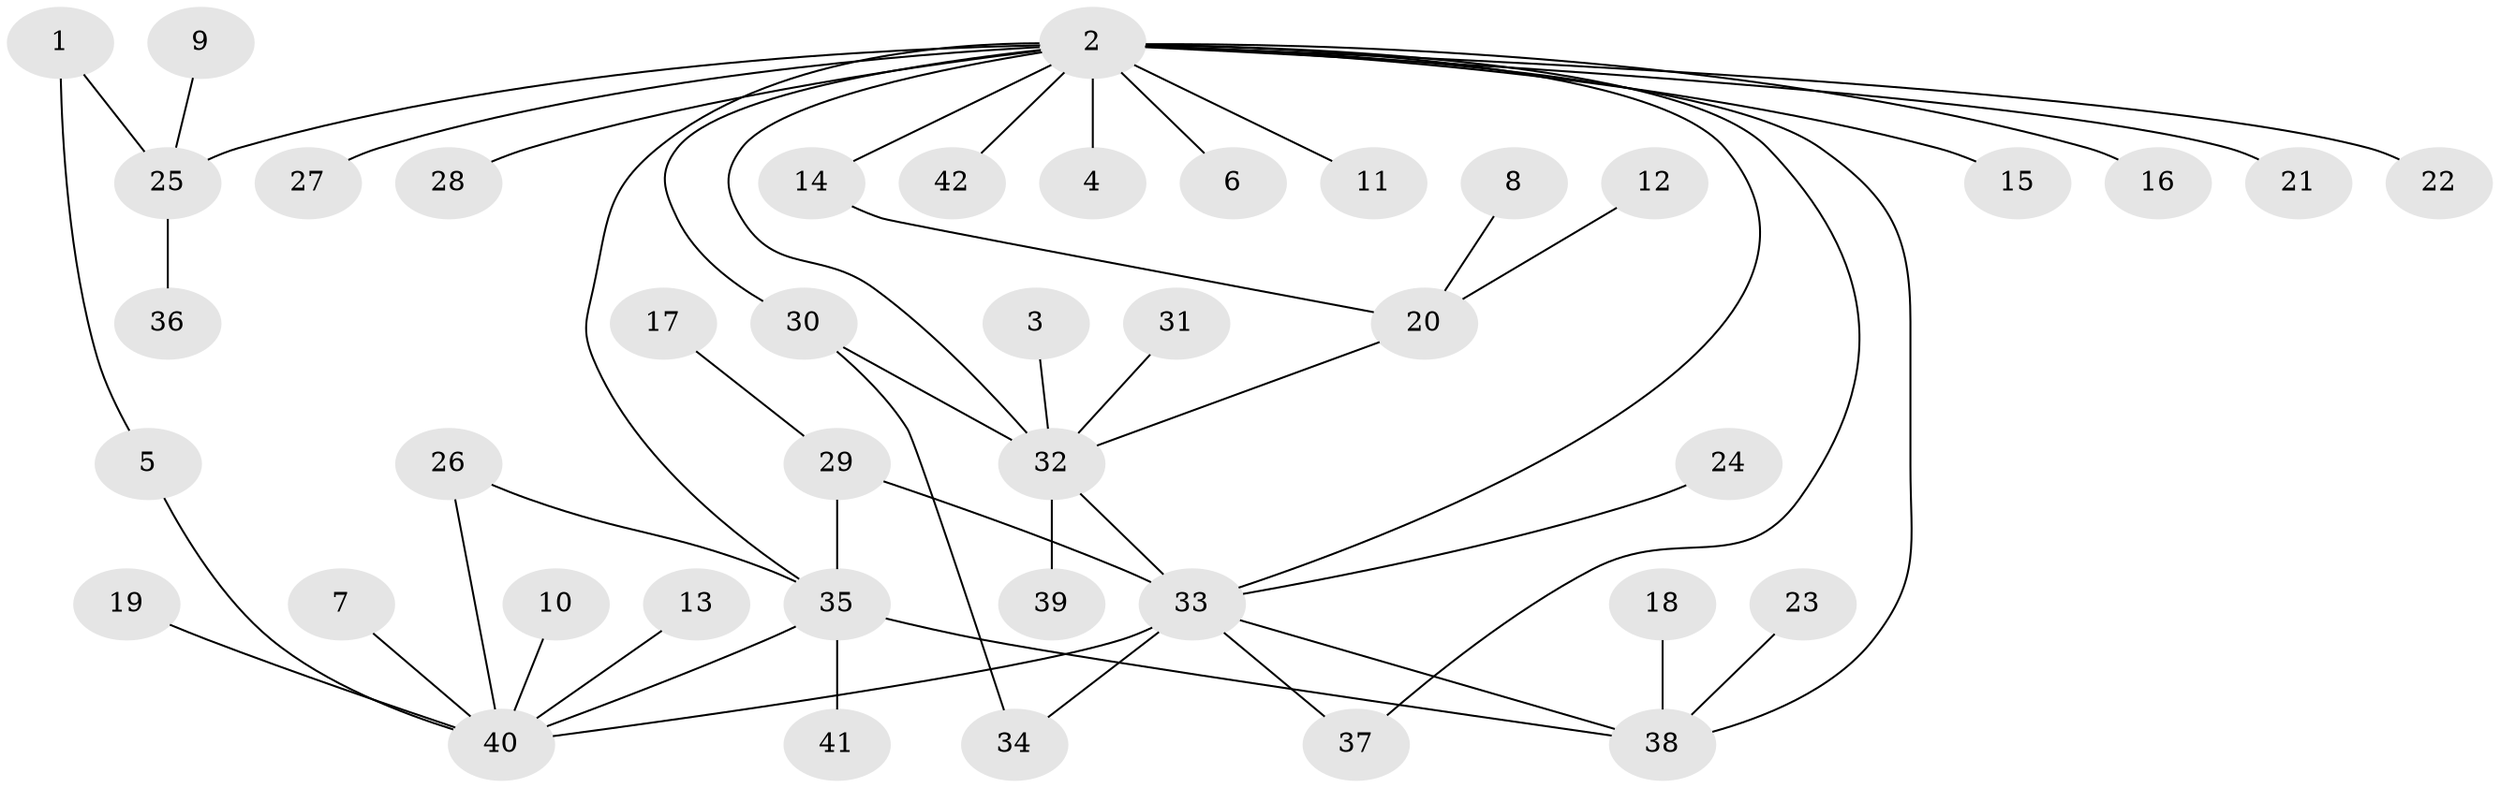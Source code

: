 // original degree distribution, {10: 0.024096385542168676, 15: 0.012048192771084338, 9: 0.012048192771084338, 6: 0.024096385542168676, 2: 0.18072289156626506, 4: 0.060240963855421686, 1: 0.5783132530120482, 11: 0.012048192771084338, 5: 0.012048192771084338, 3: 0.060240963855421686, 8: 0.012048192771084338, 7: 0.012048192771084338}
// Generated by graph-tools (version 1.1) at 2025/26/03/09/25 03:26:04]
// undirected, 42 vertices, 52 edges
graph export_dot {
graph [start="1"]
  node [color=gray90,style=filled];
  1;
  2;
  3;
  4;
  5;
  6;
  7;
  8;
  9;
  10;
  11;
  12;
  13;
  14;
  15;
  16;
  17;
  18;
  19;
  20;
  21;
  22;
  23;
  24;
  25;
  26;
  27;
  28;
  29;
  30;
  31;
  32;
  33;
  34;
  35;
  36;
  37;
  38;
  39;
  40;
  41;
  42;
  1 -- 5 [weight=1.0];
  1 -- 25 [weight=1.0];
  2 -- 4 [weight=1.0];
  2 -- 6 [weight=1.0];
  2 -- 11 [weight=2.0];
  2 -- 14 [weight=2.0];
  2 -- 15 [weight=1.0];
  2 -- 16 [weight=1.0];
  2 -- 21 [weight=1.0];
  2 -- 22 [weight=1.0];
  2 -- 25 [weight=1.0];
  2 -- 27 [weight=1.0];
  2 -- 28 [weight=1.0];
  2 -- 30 [weight=2.0];
  2 -- 32 [weight=1.0];
  2 -- 33 [weight=1.0];
  2 -- 35 [weight=1.0];
  2 -- 37 [weight=1.0];
  2 -- 38 [weight=1.0];
  2 -- 42 [weight=1.0];
  3 -- 32 [weight=1.0];
  5 -- 40 [weight=1.0];
  7 -- 40 [weight=1.0];
  8 -- 20 [weight=1.0];
  9 -- 25 [weight=1.0];
  10 -- 40 [weight=1.0];
  12 -- 20 [weight=1.0];
  13 -- 40 [weight=1.0];
  14 -- 20 [weight=1.0];
  17 -- 29 [weight=1.0];
  18 -- 38 [weight=1.0];
  19 -- 40 [weight=1.0];
  20 -- 32 [weight=1.0];
  23 -- 38 [weight=2.0];
  24 -- 33 [weight=1.0];
  25 -- 36 [weight=1.0];
  26 -- 35 [weight=1.0];
  26 -- 40 [weight=1.0];
  29 -- 33 [weight=2.0];
  29 -- 35 [weight=1.0];
  30 -- 32 [weight=1.0];
  30 -- 34 [weight=1.0];
  31 -- 32 [weight=1.0];
  32 -- 33 [weight=1.0];
  32 -- 39 [weight=1.0];
  33 -- 34 [weight=1.0];
  33 -- 37 [weight=1.0];
  33 -- 38 [weight=1.0];
  33 -- 40 [weight=1.0];
  35 -- 38 [weight=2.0];
  35 -- 40 [weight=1.0];
  35 -- 41 [weight=1.0];
}

